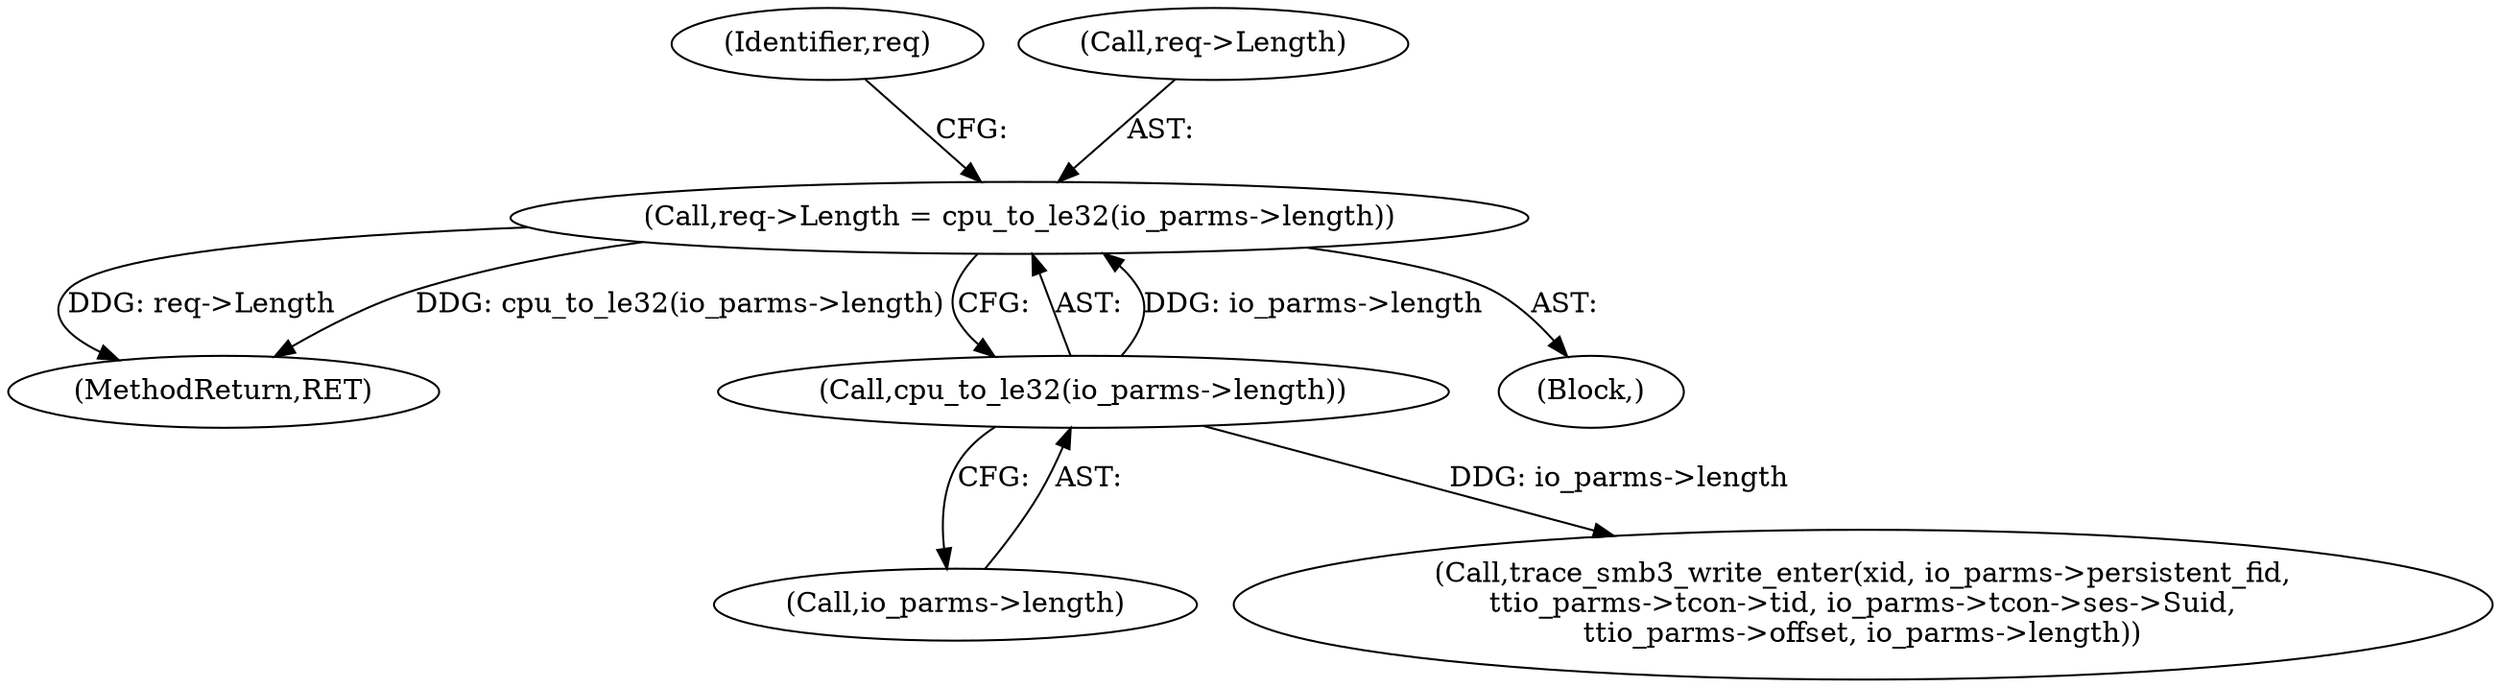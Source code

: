digraph "0_linux_6a3eb3360667170988f8a6477f6686242061488a@pointer" {
"1000215" [label="(Call,req->Length = cpu_to_le32(io_parms->length))"];
"1000219" [label="(Call,cpu_to_le32(io_parms->length))"];
"1000219" [label="(Call,cpu_to_le32(io_parms->length))"];
"1000220" [label="(Call,io_parms->length)"];
"1000236" [label="(Call,trace_smb3_write_enter(xid, io_parms->persistent_fid,\n\t\tio_parms->tcon->tid, io_parms->tcon->ses->Suid,\n\t\tio_parms->offset, io_parms->length))"];
"1000392" [label="(MethodReturn,RET)"];
"1000225" [label="(Identifier,req)"];
"1000215" [label="(Call,req->Length = cpu_to_le32(io_parms->length))"];
"1000216" [label="(Call,req->Length)"];
"1000107" [label="(Block,)"];
"1000215" -> "1000107"  [label="AST: "];
"1000215" -> "1000219"  [label="CFG: "];
"1000216" -> "1000215"  [label="AST: "];
"1000219" -> "1000215"  [label="AST: "];
"1000225" -> "1000215"  [label="CFG: "];
"1000215" -> "1000392"  [label="DDG: req->Length"];
"1000215" -> "1000392"  [label="DDG: cpu_to_le32(io_parms->length)"];
"1000219" -> "1000215"  [label="DDG: io_parms->length"];
"1000219" -> "1000220"  [label="CFG: "];
"1000220" -> "1000219"  [label="AST: "];
"1000219" -> "1000236"  [label="DDG: io_parms->length"];
}
